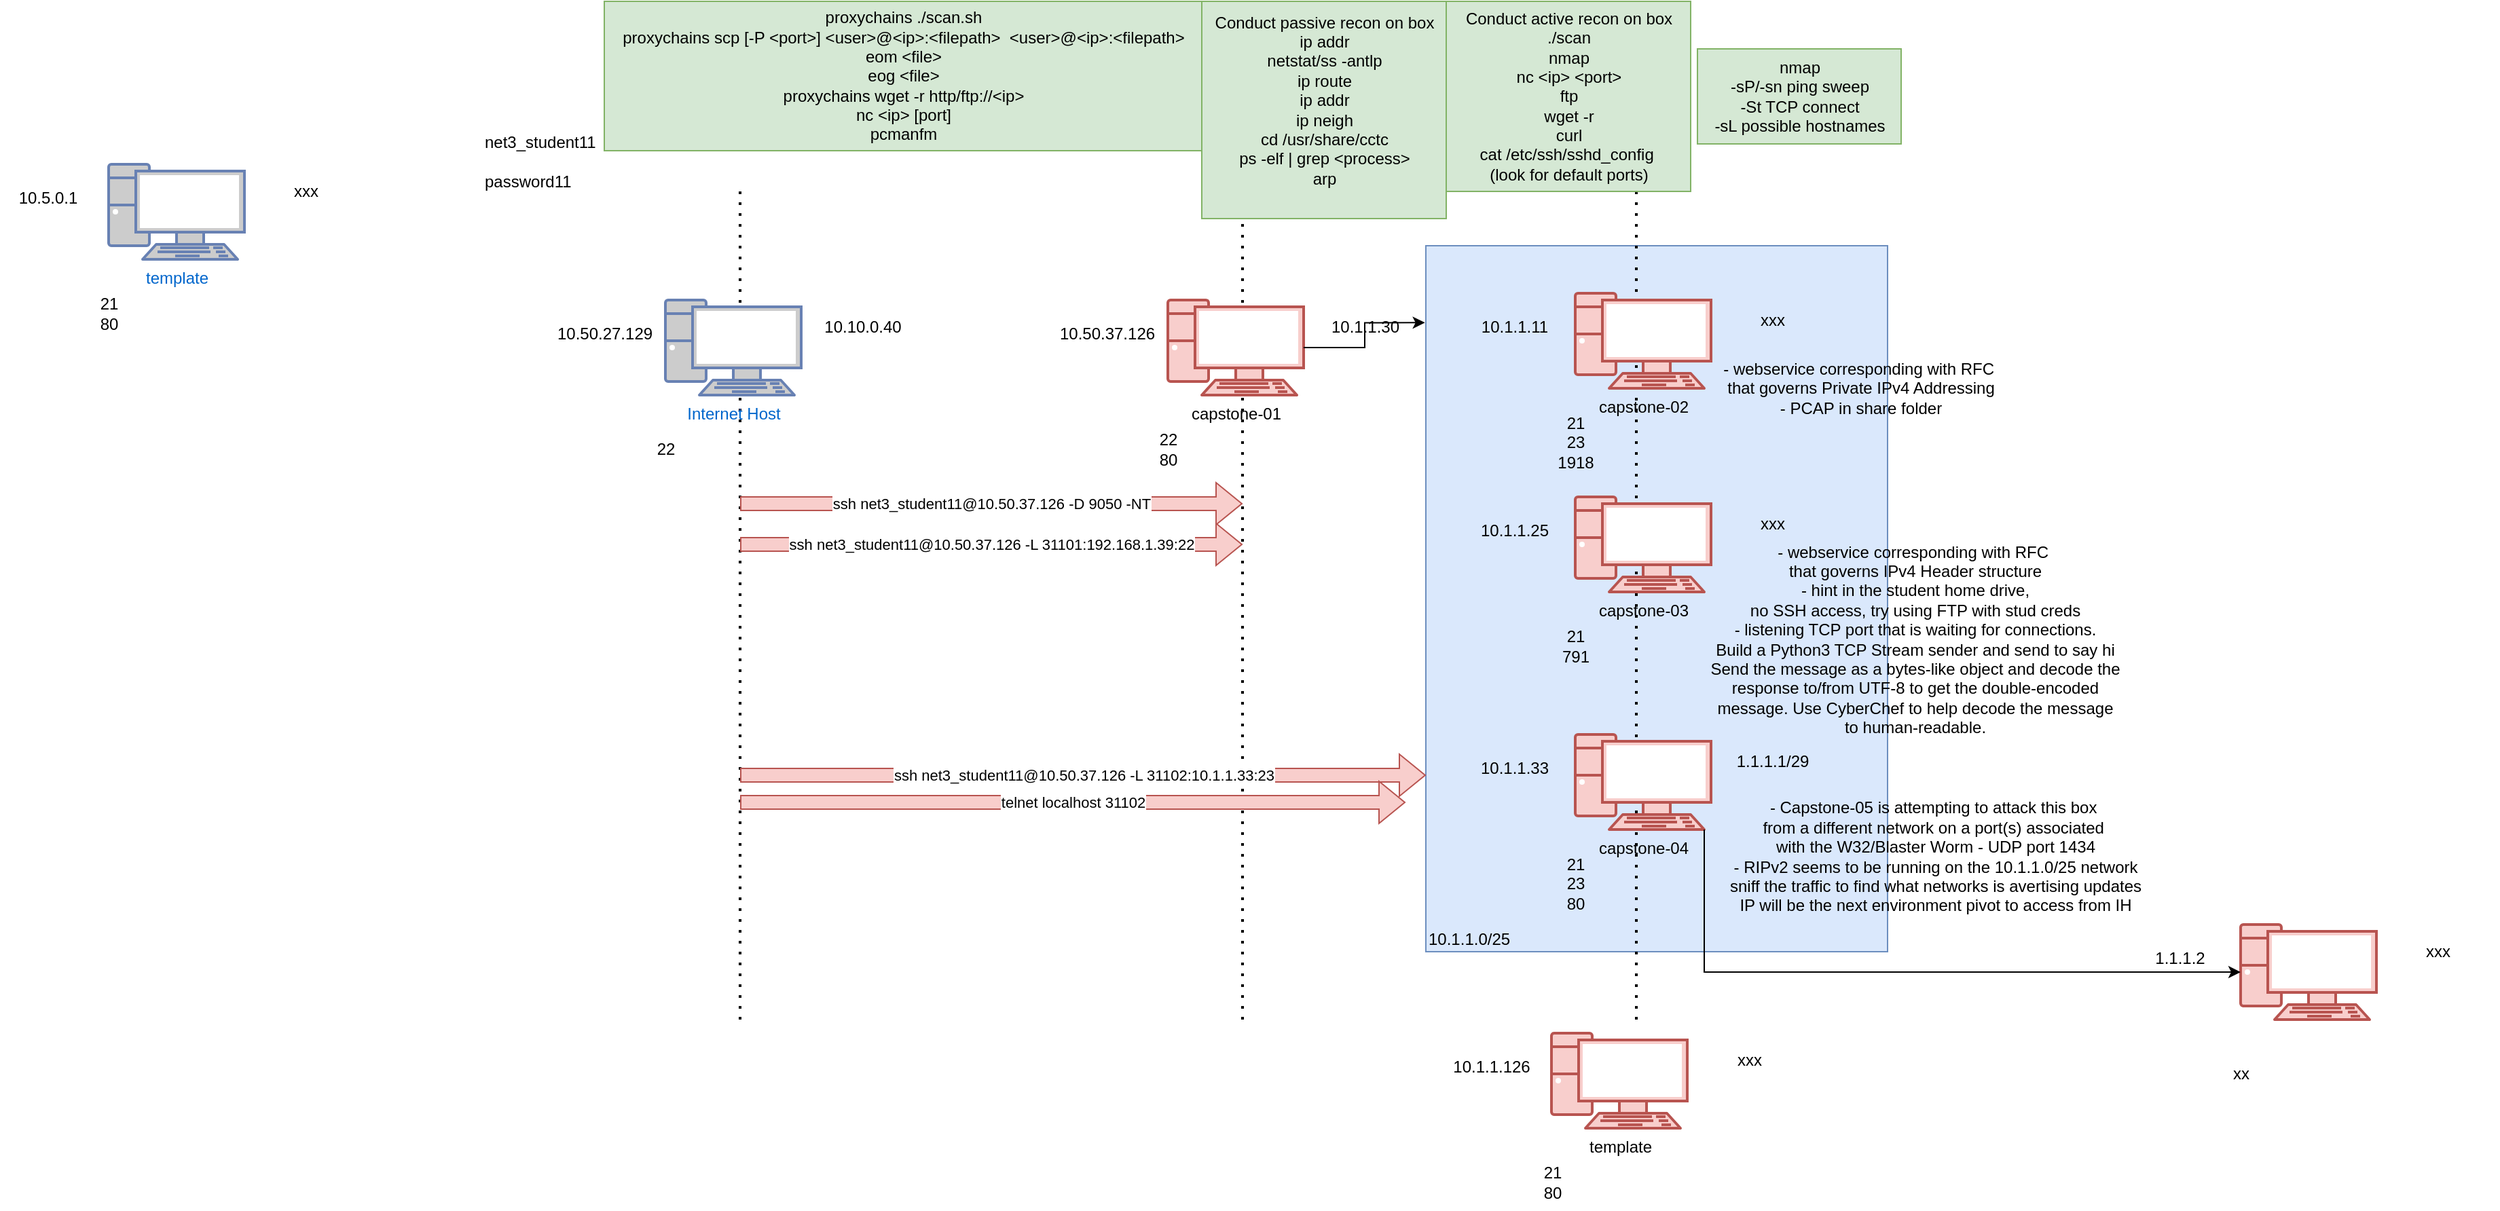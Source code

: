 <mxfile version="24.5.5" type="github">
  <diagram name="Page-1" id="YRNtaUdtWaeOzfIW47Cl">
    <mxGraphModel dx="2284" dy="1878" grid="1" gridSize="10" guides="1" tooltips="1" connect="1" arrows="1" fold="1" page="1" pageScale="1" pageWidth="850" pageHeight="1100" math="0" shadow="0">
      <root>
        <mxCell id="0" />
        <mxCell id="1" parent="0" />
        <mxCell id="WfWBA3N4DgZgR38kRwBX-62" value="&lt;span style=&quot;text-wrap: nowrap;&quot;&gt;10.1.1.0/25&lt;/span&gt;" style="whiteSpace=wrap;html=1;fillColor=#dae8fc;strokeColor=#6c8ebf;align=left;verticalAlign=bottom;" vertex="1" parent="1">
          <mxGeometry x="695" y="120" width="340" height="520" as="geometry" />
        </mxCell>
        <mxCell id="WfWBA3N4DgZgR38kRwBX-25" value="" style="endArrow=none;dashed=1;html=1;dashPattern=1 3;strokeWidth=2;rounded=0;" edge="1" parent="1">
          <mxGeometry width="50" height="50" relative="1" as="geometry">
            <mxPoint x="850" y="690" as="sourcePoint" />
            <mxPoint x="850" y="80" as="targetPoint" />
          </mxGeometry>
        </mxCell>
        <mxCell id="WfWBA3N4DgZgR38kRwBX-24" value="" style="endArrow=none;dashed=1;html=1;dashPattern=1 3;strokeWidth=2;rounded=0;" edge="1" parent="1">
          <mxGeometry width="50" height="50" relative="1" as="geometry">
            <mxPoint x="560" y="690" as="sourcePoint" />
            <mxPoint x="560" y="80" as="targetPoint" />
          </mxGeometry>
        </mxCell>
        <mxCell id="WfWBA3N4DgZgR38kRwBX-23" value="" style="endArrow=none;dashed=1;html=1;dashPattern=1 3;strokeWidth=2;rounded=0;" edge="1" parent="1">
          <mxGeometry width="50" height="50" relative="1" as="geometry">
            <mxPoint x="190" y="690" as="sourcePoint" />
            <mxPoint x="190" y="80" as="targetPoint" />
          </mxGeometry>
        </mxCell>
        <mxCell id="WfWBA3N4DgZgR38kRwBX-2" value="" style="group" vertex="1" connectable="0" parent="1">
          <mxGeometry x="-310" y="40" width="225" height="150" as="geometry" />
        </mxCell>
        <mxCell id="WfWBA3N4DgZgR38kRwBX-3" value="" style="group" vertex="1" connectable="0" parent="WfWBA3N4DgZgR38kRwBX-2">
          <mxGeometry y="20" width="225" height="130" as="geometry" />
        </mxCell>
        <mxCell id="WfWBA3N4DgZgR38kRwBX-4" value="template" style="fontColor=#0066CC;verticalAlign=top;verticalLabelPosition=bottom;labelPosition=center;align=center;html=1;outlineConnect=0;fillColor=#CCCCCC;strokeColor=#6881B3;gradientColor=none;gradientDirection=north;strokeWidth=2;shape=mxgraph.networks.pc;" vertex="1" parent="WfWBA3N4DgZgR38kRwBX-3">
          <mxGeometry x="35" width="100" height="70" as="geometry" />
        </mxCell>
        <mxCell id="WfWBA3N4DgZgR38kRwBX-5" value="21&lt;div&gt;80&lt;/div&gt;" style="text;html=1;align=center;verticalAlign=middle;resizable=0;points=[];autosize=1;strokeColor=none;fillColor=none;" vertex="1" parent="WfWBA3N4DgZgR38kRwBX-3">
          <mxGeometry x="15" y="90" width="40" height="40" as="geometry" />
        </mxCell>
        <mxCell id="WfWBA3N4DgZgR38kRwBX-6" value="xxx" style="text;html=1;align=center;verticalAlign=middle;resizable=0;points=[];autosize=1;strokeColor=none;fillColor=none;" vertex="1" parent="WfWBA3N4DgZgR38kRwBX-3">
          <mxGeometry x="160" y="5" width="40" height="30" as="geometry" />
        </mxCell>
        <mxCell id="WfWBA3N4DgZgR38kRwBX-7" value="10.5.0.1" style="text;html=1;align=center;verticalAlign=middle;resizable=0;points=[];autosize=1;strokeColor=none;fillColor=none;" vertex="1" parent="WfWBA3N4DgZgR38kRwBX-3">
          <mxGeometry x="-45" y="10" width="70" height="30" as="geometry" />
        </mxCell>
        <mxCell id="WfWBA3N4DgZgR38kRwBX-9" value="" style="group" vertex="1" connectable="0" parent="1">
          <mxGeometry x="100" y="140" width="225" height="150" as="geometry" />
        </mxCell>
        <mxCell id="WfWBA3N4DgZgR38kRwBX-10" value="" style="group" vertex="1" connectable="0" parent="WfWBA3N4DgZgR38kRwBX-9">
          <mxGeometry y="20" width="225" height="130" as="geometry" />
        </mxCell>
        <mxCell id="WfWBA3N4DgZgR38kRwBX-11" value="Internet Host" style="fontColor=#0066CC;verticalAlign=top;verticalLabelPosition=bottom;labelPosition=center;align=center;html=1;outlineConnect=0;fillColor=#CCCCCC;strokeColor=#6881B3;gradientColor=none;gradientDirection=north;strokeWidth=2;shape=mxgraph.networks.pc;" vertex="1" parent="WfWBA3N4DgZgR38kRwBX-10">
          <mxGeometry x="35" width="100" height="70" as="geometry" />
        </mxCell>
        <mxCell id="WfWBA3N4DgZgR38kRwBX-12" value="22" style="text;html=1;align=center;verticalAlign=middle;resizable=0;points=[];autosize=1;strokeColor=none;fillColor=none;" vertex="1" parent="WfWBA3N4DgZgR38kRwBX-10">
          <mxGeometry x="15" y="95" width="40" height="30" as="geometry" />
        </mxCell>
        <mxCell id="WfWBA3N4DgZgR38kRwBX-13" value="10.10.0.40" style="text;html=1;align=center;verticalAlign=middle;resizable=0;points=[];autosize=1;strokeColor=none;fillColor=none;" vertex="1" parent="WfWBA3N4DgZgR38kRwBX-10">
          <mxGeometry x="140" y="5" width="80" height="30" as="geometry" />
        </mxCell>
        <mxCell id="WfWBA3N4DgZgR38kRwBX-14" value="10.50.27.129&lt;span style=&quot;color: rgba(0, 0, 0, 0); font-family: monospace; font-size: 0px; text-align: start;&quot;&gt;%3CmxGraphModel%3E%3Croot%3E%3CmxCell%20id%3D%220%22%2F%3E%3CmxCell%20id%3D%221%22%20parent%3D%220%22%2F%3E%3CmxCell%20id%3D%222%22%20value%3D%22%22%20style%3D%22group%22%20vertex%3D%221%22%20connectable%3D%220%22%20parent%3D%221%22%3E%3CmxGeometry%20x%3D%22-310%22%20y%3D%2240%22%20width%3D%22225%22%20height%3D%22150%22%20as%3D%22geometry%22%2F%3E%3C%2FmxCell%3E%3CmxCell%20id%3D%223%22%20value%3D%22%22%20style%3D%22group%22%20vertex%3D%221%22%20connectable%3D%220%22%20parent%3D%222%22%3E%3CmxGeometry%20y%3D%2220%22%20width%3D%22225%22%20height%3D%22130%22%20as%3D%22geometry%22%2F%3E%3C%2FmxCell%3E%3CmxCell%20id%3D%224%22%20value%3D%22template%22%20style%3D%22fontColor%3D%230066CC%3BverticalAlign%3Dtop%3BverticalLabelPosition%3Dbottom%3BlabelPosition%3Dcenter%3Balign%3Dcenter%3Bhtml%3D1%3BoutlineConnect%3D0%3BfillColor%3D%23CCCCCC%3BstrokeColor%3D%236881B3%3BgradientColor%3Dnone%3BgradientDirection%3Dnorth%3BstrokeWidth%3D2%3Bshape%3Dmxgraph.networks.pc%3B%22%20vertex%3D%221%22%20parent%3D%223%22%3E%3CmxGeometry%20x%3D%2235%22%20width%3D%22100%22%20height%3D%2270%22%20as%3D%22geometry%22%2F%3E%3C%2FmxCell%3E%3CmxCell%20id%3D%225%22%20value%3D%2221%26lt%3Bdiv%26gt%3B80%26lt%3B%2Fdiv%26gt%3B%22%20style%3D%22text%3Bhtml%3D1%3Balign%3Dcenter%3BverticalAlign%3Dmiddle%3Bresizable%3D0%3Bpoints%3D%5B%5D%3Bautosize%3D1%3BstrokeColor%3Dnone%3BfillColor%3Dnone%3B%22%20vertex%3D%221%22%20parent%3D%223%22%3E%3CmxGeometry%20x%3D%2215%22%20y%3D%2290%22%20width%3D%2240%22%20height%3D%2240%22%20as%3D%22geometry%22%2F%3E%3C%2FmxCell%3E%3CmxCell%20id%3D%226%22%20value%3D%22xxx%22%20style%3D%22text%3Bhtml%3D1%3Balign%3Dcenter%3BverticalAlign%3Dmiddle%3Bresizable%3D0%3Bpoints%3D%5B%5D%3Bautosize%3D1%3BstrokeColor%3Dnone%3BfillColor%3Dnone%3B%22%20vertex%3D%221%22%20parent%3D%223%22%3E%3CmxGeometry%20x%3D%22160%22%20y%3D%225%22%20width%3D%2240%22%20height%3D%2230%22%20as%3D%22geometry%22%2F%3E%3C%2FmxCell%3E%3CmxCell%20id%3D%227%22%20value%3D%2210.5.0.1%22%20style%3D%22text%3Bhtml%3D1%3Balign%3Dcenter%3BverticalAlign%3Dmiddle%3Bresizable%3D0%3Bpoints%3D%5B%5D%3Bautosize%3D1%3BstrokeColor%3Dnone%3BfillColor%3Dnone%3B%22%20vertex%3D%221%22%20parent%3D%223%22%3E%3CmxGeometry%20x%3D%22-45%22%20y%3D%2210%22%20width%3D%2270%22%20height%3D%2230%22%20as%3D%22geometry%22%2F%3E%3C%2FmxCell%3E%3C%2Froot%3E%3C%2FmxGraphModel%3E&lt;/span&gt;&lt;span style=&quot;color: rgba(0, 0, 0, 0); font-family: monospace; font-size: 0px; text-align: start;&quot;&gt;%3CmxGraphModel%3E%3Croot%3E%3CmxCell%20id%3D%220%22%2F%3E%3CmxCell%20id%3D%221%22%20parent%3D%220%22%2F%3E%3CmxCell%20id%3D%222%22%20value%3D%22%22%20style%3D%22group%22%20vertex%3D%221%22%20connectable%3D%220%22%20parent%3D%221%22%3E%3CmxGeometry%20x%3D%22-310%22%20y%3D%2240%22%20width%3D%22225%22%20height%3D%22150%22%20as%3D%22geometry%22%2F%3E%3C%2FmxCell%3E%3CmxCell%20id%3D%223%22%20value%3D%22%22%20style%3D%22group%22%20vertex%3D%221%22%20connectable%3D%220%22%20parent%3D%222%22%3E%3CmxGeometry%20y%3D%2220%22%20width%3D%22225%22%20height%3D%22130%22%20as%3D%22geometry%22%2F%3E%3C%2FmxCell%3E%3CmxCell%20id%3D%224%22%20value%3D%22template%22%20style%3D%22fontColor%3D%230066CC%3BverticalAlign%3Dtop%3BverticalLabelPosition%3Dbottom%3BlabelPosition%3Dcenter%3Balign%3Dcenter%3Bhtml%3D1%3BoutlineConnect%3D0%3BfillColor%3D%23CCCCCC%3BstrokeColor%3D%236881B3%3BgradientColor%3Dnone%3BgradientDirection%3Dnorth%3BstrokeWidth%3D2%3Bshape%3Dmxgraph.networks.pc%3B%22%20vertex%3D%221%22%20parent%3D%223%22%3E%3CmxGeometry%20x%3D%2235%22%20width%3D%22100%22%20height%3D%2270%22%20as%3D%22geometry%22%2F%3E%3C%2FmxCell%3E%3CmxCell%20id%3D%225%22%20value%3D%2221%26lt%3Bdiv%26gt%3B80%26lt%3B%2Fdiv%26gt%3B%22%20style%3D%22text%3Bhtml%3D1%3Balign%3Dcenter%3BverticalAlign%3Dmiddle%3Bresizable%3D0%3Bpoints%3D%5B%5D%3Bautosize%3D1%3BstrokeColor%3Dnone%3BfillColor%3Dnone%3B%22%20vertex%3D%221%22%20parent%3D%223%22%3E%3CmxGeometry%20x%3D%2215%22%20y%3D%2290%22%20width%3D%2240%22%20height%3D%2240%22%20as%3D%22geometry%22%2F%3E%3C%2FmxCell%3E%3CmxCell%20id%3D%226%22%20value%3D%22xxx%22%20style%3D%22text%3Bhtml%3D1%3Balign%3Dcenter%3BverticalAlign%3Dmiddle%3Bresizable%3D0%3Bpoints%3D%5B%5D%3Bautosize%3D1%3BstrokeColor%3Dnone%3BfillColor%3Dnone%3B%22%20vertex%3D%221%22%20parent%3D%223%22%3E%3CmxGeometry%20x%3D%22160%22%20y%3D%225%22%20width%3D%2240%22%20height%3D%2230%22%20as%3D%22geometry%22%2F%3E%3C%2FmxCell%3E%3CmxCell%20id%3D%227%22%20value%3D%2210.5.0.1%22%20style%3D%22text%3Bhtml%3D1%3Balign%3Dcenter%3BverticalAlign%3Dmiddle%3Bresizable%3D0%3Bpoints%3D%5B%5D%3Bautosize%3D1%3BstrokeColor%3Dnone%3BfillColor%3Dnone%3B%22%20vertex%3D%221%22%20parent%3D%223%22%3E%3CmxGeometry%20x%3D%22-45%22%20y%3D%2210%22%20width%3D%2270%22%20height%3D%2230%22%20as%3D%22geometry%22%2F%3E%3C%2FmxCell%3E%3C%2Froot%3E%3C%2FmxGraphModel%3E&lt;/span&gt;" style="text;html=1;align=center;verticalAlign=middle;resizable=0;points=[];autosize=1;strokeColor=none;fillColor=none;" vertex="1" parent="WfWBA3N4DgZgR38kRwBX-10">
          <mxGeometry x="-55" y="10" width="90" height="30" as="geometry" />
        </mxCell>
        <mxCell id="WfWBA3N4DgZgR38kRwBX-17" value="" style="group" vertex="1" connectable="0" parent="1">
          <mxGeometry x="470" y="140" width="225" height="150" as="geometry" />
        </mxCell>
        <mxCell id="WfWBA3N4DgZgR38kRwBX-18" value="" style="group" vertex="1" connectable="0" parent="WfWBA3N4DgZgR38kRwBX-17">
          <mxGeometry y="20" width="225" height="130" as="geometry" />
        </mxCell>
        <mxCell id="WfWBA3N4DgZgR38kRwBX-19" value="capstone-01" style="verticalAlign=top;verticalLabelPosition=bottom;labelPosition=center;align=center;html=1;outlineConnect=0;fillColor=#f8cecc;strokeColor=#b85450;gradientDirection=north;strokeWidth=2;shape=mxgraph.networks.pc;" vertex="1" parent="WfWBA3N4DgZgR38kRwBX-18">
          <mxGeometry x="35" width="100" height="70" as="geometry" />
        </mxCell>
        <mxCell id="WfWBA3N4DgZgR38kRwBX-20" value="22&lt;div&gt;80&lt;/div&gt;" style="text;html=1;align=center;verticalAlign=middle;resizable=0;points=[];autosize=1;strokeColor=none;fillColor=none;" vertex="1" parent="WfWBA3N4DgZgR38kRwBX-18">
          <mxGeometry x="15" y="90" width="40" height="40" as="geometry" />
        </mxCell>
        <mxCell id="WfWBA3N4DgZgR38kRwBX-21" value="10.1.1.30" style="text;html=1;align=center;verticalAlign=middle;resizable=0;points=[];autosize=1;strokeColor=none;fillColor=none;" vertex="1" parent="WfWBA3N4DgZgR38kRwBX-18">
          <mxGeometry x="145" y="5" width="70" height="30" as="geometry" />
        </mxCell>
        <mxCell id="WfWBA3N4DgZgR38kRwBX-22" value="10.50.37.126" style="text;html=1;align=center;verticalAlign=middle;resizable=0;points=[];autosize=1;strokeColor=none;fillColor=none;" vertex="1" parent="WfWBA3N4DgZgR38kRwBX-18">
          <mxGeometry x="-55" y="10" width="90" height="30" as="geometry" />
        </mxCell>
        <mxCell id="WfWBA3N4DgZgR38kRwBX-26" value="" style="group" vertex="1" connectable="0" parent="1">
          <mxGeometry x="752.5" y="680" width="225" height="150" as="geometry" />
        </mxCell>
        <mxCell id="WfWBA3N4DgZgR38kRwBX-27" value="" style="group" vertex="1" connectable="0" parent="WfWBA3N4DgZgR38kRwBX-26">
          <mxGeometry y="20" width="225" height="130" as="geometry" />
        </mxCell>
        <mxCell id="WfWBA3N4DgZgR38kRwBX-28" value="template" style="verticalAlign=top;verticalLabelPosition=bottom;labelPosition=center;align=center;html=1;outlineConnect=0;fillColor=#f8cecc;strokeColor=#b85450;gradientDirection=north;strokeWidth=2;shape=mxgraph.networks.pc;" vertex="1" parent="WfWBA3N4DgZgR38kRwBX-27">
          <mxGeometry x="35" width="100" height="70" as="geometry" />
        </mxCell>
        <mxCell id="WfWBA3N4DgZgR38kRwBX-29" value="21&lt;div&gt;80&lt;/div&gt;" style="text;html=1;align=center;verticalAlign=middle;resizable=0;points=[];autosize=1;strokeColor=none;fillColor=none;" vertex="1" parent="WfWBA3N4DgZgR38kRwBX-27">
          <mxGeometry x="15" y="90" width="40" height="40" as="geometry" />
        </mxCell>
        <mxCell id="WfWBA3N4DgZgR38kRwBX-30" value="xxx" style="text;html=1;align=center;verticalAlign=middle;resizable=0;points=[];autosize=1;strokeColor=none;fillColor=none;" vertex="1" parent="WfWBA3N4DgZgR38kRwBX-27">
          <mxGeometry x="160" y="5" width="40" height="30" as="geometry" />
        </mxCell>
        <mxCell id="WfWBA3N4DgZgR38kRwBX-31" value="10.1.1.126" style="text;html=1;align=center;verticalAlign=middle;resizable=0;points=[];autosize=1;strokeColor=none;fillColor=none;" vertex="1" parent="WfWBA3N4DgZgR38kRwBX-27">
          <mxGeometry x="-50" y="10" width="80" height="30" as="geometry" />
        </mxCell>
        <mxCell id="WfWBA3N4DgZgR38kRwBX-32" value="net3_student11&#xa;&#xa;password11" style="text;whiteSpace=wrap;" vertex="1" parent="1">
          <mxGeometry y="30" width="180" height="40" as="geometry" />
        </mxCell>
        <mxCell id="WfWBA3N4DgZgR38kRwBX-33" value="Conduct passive recon on box&lt;div&gt;ip addr&lt;/div&gt;&lt;div&gt;netstat/ss -antlp&lt;/div&gt;&lt;div&gt;ip route&lt;/div&gt;&lt;div&gt;ip addr&lt;/div&gt;&lt;div&gt;ip neigh&lt;/div&gt;&lt;div&gt;cd /usr/share/cctc&lt;/div&gt;&lt;div&gt;ps -elf | grep &amp;lt;process&amp;gt;&lt;/div&gt;&lt;div&gt;arp&lt;/div&gt;&lt;div&gt;&lt;br&gt;&lt;/div&gt;" style="text;html=1;align=center;verticalAlign=middle;resizable=0;points=[];autosize=1;strokeColor=#82b366;fillColor=#d5e8d4;" vertex="1" parent="1">
          <mxGeometry x="530" y="-60" width="180" height="160" as="geometry" />
        </mxCell>
        <mxCell id="WfWBA3N4DgZgR38kRwBX-34" value="&lt;div&gt;Conduct active recon on box&lt;/div&gt;&lt;div&gt;./scan&lt;/div&gt;&lt;div&gt;nmap&lt;/div&gt;&lt;div&gt;nc &amp;lt;ip&amp;gt; &amp;lt;port&amp;gt;&lt;/div&gt;&lt;div&gt;ftp&lt;/div&gt;&lt;div&gt;wget -r&lt;/div&gt;&lt;div&gt;curl&lt;/div&gt;&lt;div&gt;cat /etc/ssh/sshd_config&amp;nbsp;&lt;/div&gt;&lt;div&gt;(look for default ports)&lt;/div&gt;" style="text;html=1;align=center;verticalAlign=middle;resizable=0;points=[];autosize=1;strokeColor=#82b366;fillColor=#d5e8d4;" vertex="1" parent="1">
          <mxGeometry x="710" y="-60" width="180" height="140" as="geometry" />
        </mxCell>
        <mxCell id="WfWBA3N4DgZgR38kRwBX-35" value="proxychains ./scan.sh&lt;div&gt;proxychains scp [-P &amp;lt;port&amp;gt;] &amp;lt;user&amp;gt;@&amp;lt;ip&amp;gt;:&amp;lt;filepath&amp;gt;&amp;nbsp; &amp;lt;user&amp;gt;@&amp;lt;ip&amp;gt;:&amp;lt;filepath&amp;gt;&lt;/div&gt;&lt;div&gt;eom &amp;lt;file&amp;gt;&lt;/div&gt;&lt;div&gt;eog &amp;lt;file&amp;gt;&lt;/div&gt;&lt;div&gt;proxychains wget -r http/ftp://&amp;lt;ip&amp;gt;&lt;/div&gt;&lt;div&gt;nc &amp;lt;ip&amp;gt; [port]&lt;/div&gt;&lt;div&gt;pcmanfm&lt;/div&gt;" style="text;html=1;align=center;verticalAlign=middle;resizable=0;points=[];autosize=1;strokeColor=#82b366;fillColor=#d5e8d4;" vertex="1" parent="1">
          <mxGeometry x="90" y="-60" width="440" height="110" as="geometry" />
        </mxCell>
        <mxCell id="WfWBA3N4DgZgR38kRwBX-36" value="ssh net3_student11@10.50.37.126 -D 9050 -NT" style="shape=flexArrow;endArrow=classic;html=1;rounded=0;fillColor=#f8cecc;strokeColor=#b85450;" edge="1" parent="1">
          <mxGeometry width="50" height="50" relative="1" as="geometry">
            <mxPoint x="190" y="310" as="sourcePoint" />
            <mxPoint x="560" y="310" as="targetPoint" />
          </mxGeometry>
        </mxCell>
        <mxCell id="WfWBA3N4DgZgR38kRwBX-63" value="ssh net3_student11@10.50.37.126 -L 31101:192.168.1.39:22" style="shape=flexArrow;endArrow=classic;html=1;rounded=0;fillColor=#f8cecc;strokeColor=#b85450;" edge="1" parent="1">
          <mxGeometry width="50" height="50" relative="1" as="geometry">
            <mxPoint x="190" y="340" as="sourcePoint" />
            <mxPoint x="560" y="340" as="targetPoint" />
          </mxGeometry>
        </mxCell>
        <mxCell id="WfWBA3N4DgZgR38kRwBX-68" value="nmap&lt;div&gt;-sP/-sn ping sweep&lt;/div&gt;&lt;div&gt;-St TCP connect&lt;/div&gt;&lt;div&gt;-sL possible hostnames&lt;/div&gt;" style="text;html=1;align=center;verticalAlign=middle;resizable=0;points=[];autosize=1;strokeColor=#82b366;fillColor=#d5e8d4;" vertex="1" parent="1">
          <mxGeometry x="895" y="-25" width="150" height="70" as="geometry" />
        </mxCell>
        <mxCell id="WfWBA3N4DgZgR38kRwBX-69" style="edgeStyle=orthogonalEdgeStyle;rounded=0;orthogonalLoop=1;jettySize=auto;html=1;exitX=1;exitY=0.5;exitDx=0;exitDy=0;exitPerimeter=0;entryX=-0.002;entryY=0.109;entryDx=0;entryDy=0;entryPerimeter=0;" edge="1" parent="1" source="WfWBA3N4DgZgR38kRwBX-19" target="WfWBA3N4DgZgR38kRwBX-62">
          <mxGeometry relative="1" as="geometry" />
        </mxCell>
        <mxCell id="WfWBA3N4DgZgR38kRwBX-72" value="" style="group" vertex="1" connectable="0" parent="1">
          <mxGeometry x="725" y="155" width="405" height="140" as="geometry" />
        </mxCell>
        <mxCell id="WfWBA3N4DgZgR38kRwBX-64" value="- webservice corresponding with RFC&amp;nbsp;&lt;div&gt;that governs Private IPv4 Addressing&lt;div&gt;- PCAP in share folder&lt;/div&gt;&lt;/div&gt;" style="text;html=1;align=center;verticalAlign=middle;resizable=0;points=[];autosize=1;strokeColor=none;fillColor=none;" vertex="1" parent="WfWBA3N4DgZgR38kRwBX-72">
          <mxGeometry x="175" y="40" width="230" height="60" as="geometry" />
        </mxCell>
        <mxCell id="WfWBA3N4DgZgR38kRwBX-39" value="capstone-02" style="verticalAlign=top;verticalLabelPosition=bottom;labelPosition=center;align=center;html=1;outlineConnect=0;fillColor=#f8cecc;strokeColor=#b85450;gradientDirection=north;strokeWidth=2;shape=mxgraph.networks.pc;" vertex="1" parent="WfWBA3N4DgZgR38kRwBX-72">
          <mxGeometry x="80" width="100" height="70" as="geometry" />
        </mxCell>
        <mxCell id="WfWBA3N4DgZgR38kRwBX-40" value="21&lt;div&gt;23&lt;/div&gt;&lt;div&gt;1918&lt;/div&gt;" style="text;html=1;align=center;verticalAlign=middle;resizable=0;points=[];autosize=1;strokeColor=none;fillColor=none;" vertex="1" parent="WfWBA3N4DgZgR38kRwBX-72">
          <mxGeometry x="55" y="80" width="50" height="60" as="geometry" />
        </mxCell>
        <mxCell id="WfWBA3N4DgZgR38kRwBX-41" value="xxx" style="text;html=1;align=center;verticalAlign=middle;resizable=0;points=[];autosize=1;strokeColor=none;fillColor=none;" vertex="1" parent="WfWBA3N4DgZgR38kRwBX-72">
          <mxGeometry x="205" y="5" width="40" height="30" as="geometry" />
        </mxCell>
        <mxCell id="WfWBA3N4DgZgR38kRwBX-42" value="10.1.1.11" style="text;html=1;align=center;verticalAlign=middle;resizable=0;points=[];autosize=1;strokeColor=none;fillColor=none;" vertex="1" parent="WfWBA3N4DgZgR38kRwBX-72">
          <mxGeometry y="10" width="70" height="30" as="geometry" />
        </mxCell>
        <mxCell id="WfWBA3N4DgZgR38kRwBX-73" value="" style="group" vertex="1" connectable="0" parent="1">
          <mxGeometry x="770" y="285" width="450" height="205" as="geometry" />
        </mxCell>
        <mxCell id="WfWBA3N4DgZgR38kRwBX-43" value="" style="group" vertex="1" connectable="0" parent="WfWBA3N4DgZgR38kRwBX-73">
          <mxGeometry width="225" height="150" as="geometry" />
        </mxCell>
        <mxCell id="WfWBA3N4DgZgR38kRwBX-44" value="" style="group" vertex="1" connectable="0" parent="WfWBA3N4DgZgR38kRwBX-43">
          <mxGeometry y="20" width="225" height="130" as="geometry" />
        </mxCell>
        <mxCell id="WfWBA3N4DgZgR38kRwBX-45" value="capstone-03" style="verticalAlign=top;verticalLabelPosition=bottom;labelPosition=center;align=center;html=1;outlineConnect=0;fillColor=#f8cecc;strokeColor=#b85450;gradientDirection=north;strokeWidth=2;shape=mxgraph.networks.pc;" vertex="1" parent="WfWBA3N4DgZgR38kRwBX-44">
          <mxGeometry x="35" width="100" height="70" as="geometry" />
        </mxCell>
        <mxCell id="WfWBA3N4DgZgR38kRwBX-46" value="21&lt;div&gt;791&lt;/div&gt;" style="text;html=1;align=center;verticalAlign=middle;resizable=0;points=[];autosize=1;strokeColor=none;fillColor=none;" vertex="1" parent="WfWBA3N4DgZgR38kRwBX-44">
          <mxGeometry x="15" y="90" width="40" height="40" as="geometry" />
        </mxCell>
        <mxCell id="WfWBA3N4DgZgR38kRwBX-47" value="xxx" style="text;html=1;align=center;verticalAlign=middle;resizable=0;points=[];autosize=1;strokeColor=none;fillColor=none;" vertex="1" parent="WfWBA3N4DgZgR38kRwBX-44">
          <mxGeometry x="160" y="5" width="40" height="30" as="geometry" />
        </mxCell>
        <mxCell id="WfWBA3N4DgZgR38kRwBX-48" value="10.1.1.25" style="text;html=1;align=center;verticalAlign=middle;resizable=0;points=[];autosize=1;strokeColor=none;fillColor=none;" vertex="1" parent="WfWBA3N4DgZgR38kRwBX-44">
          <mxGeometry x="-45" y="10" width="70" height="30" as="geometry" />
        </mxCell>
        <mxCell id="WfWBA3N4DgZgR38kRwBX-65" value="- webservice corresponding with RFC&amp;nbsp;&lt;div&gt;that governs IPv4 Header structure&lt;div&gt;- hint in the student home drive,&lt;/div&gt;&lt;/div&gt;&lt;div&gt;no SSH access, try using FTP with stud creds&lt;/div&gt;&lt;div&gt;- listening TCP port that is waiting for connections.&lt;/div&gt;&lt;div&gt;Build a Python3 TCP Stream sender and send to say hi&lt;/div&gt;&lt;div&gt;Send the message as a bytes-like object and decode the&lt;/div&gt;&lt;div&gt;response to/from UTF-8 to get the double-encoded&lt;/div&gt;&lt;div&gt;message. Use CyberChef to help decode the message&lt;/div&gt;&lt;div&gt;to human-readable.&lt;/div&gt;" style="text;html=1;align=center;verticalAlign=middle;resizable=0;points=[];autosize=1;strokeColor=none;fillColor=none;" vertex="1" parent="WfWBA3N4DgZgR38kRwBX-73">
          <mxGeometry x="120" y="45" width="330" height="160" as="geometry" />
        </mxCell>
        <mxCell id="WfWBA3N4DgZgR38kRwBX-74" value="" style="group" vertex="1" connectable="0" parent="1">
          <mxGeometry x="770" y="460" width="465" height="160" as="geometry" />
        </mxCell>
        <mxCell id="WfWBA3N4DgZgR38kRwBX-55" value="" style="group" vertex="1" connectable="0" parent="WfWBA3N4DgZgR38kRwBX-74">
          <mxGeometry width="225" height="160" as="geometry" />
        </mxCell>
        <mxCell id="WfWBA3N4DgZgR38kRwBX-56" value="" style="group" vertex="1" connectable="0" parent="WfWBA3N4DgZgR38kRwBX-55">
          <mxGeometry y="20" width="225" height="140" as="geometry" />
        </mxCell>
        <mxCell id="WfWBA3N4DgZgR38kRwBX-57" value="capstone-04" style="verticalAlign=top;verticalLabelPosition=bottom;labelPosition=center;align=center;html=1;outlineConnect=0;fillColor=#f8cecc;strokeColor=#b85450;gradientDirection=north;strokeWidth=2;shape=mxgraph.networks.pc;" vertex="1" parent="WfWBA3N4DgZgR38kRwBX-56">
          <mxGeometry x="35" width="100" height="70" as="geometry" />
        </mxCell>
        <mxCell id="WfWBA3N4DgZgR38kRwBX-58" value="21&lt;div&gt;23&lt;/div&gt;&lt;div&gt;80&lt;/div&gt;" style="text;html=1;align=center;verticalAlign=middle;resizable=0;points=[];autosize=1;strokeColor=none;fillColor=none;" vertex="1" parent="WfWBA3N4DgZgR38kRwBX-56">
          <mxGeometry x="15" y="80" width="40" height="60" as="geometry" />
        </mxCell>
        <mxCell id="WfWBA3N4DgZgR38kRwBX-59" value="1.1.1.1/29" style="text;html=1;align=center;verticalAlign=middle;resizable=0;points=[];autosize=1;strokeColor=none;fillColor=none;" vertex="1" parent="WfWBA3N4DgZgR38kRwBX-56">
          <mxGeometry x="140" y="5" width="80" height="30" as="geometry" />
        </mxCell>
        <mxCell id="WfWBA3N4DgZgR38kRwBX-60" value="10.1.1.33" style="text;html=1;align=center;verticalAlign=middle;resizable=0;points=[];autosize=1;strokeColor=none;fillColor=none;" vertex="1" parent="WfWBA3N4DgZgR38kRwBX-56">
          <mxGeometry x="-45" y="10" width="70" height="30" as="geometry" />
        </mxCell>
        <mxCell id="WfWBA3N4DgZgR38kRwBX-67" value="- Capstone-05 is attempting to attack this box&amp;nbsp;&lt;div&gt;from a different network on a port(s) associated&amp;nbsp;&lt;/div&gt;&lt;div&gt;with&amp;nbsp;&lt;span style=&quot;background-color: initial;&quot;&gt;the W32/Blaster Worm -&amp;nbsp;&lt;/span&gt;&lt;span style=&quot;background-color: initial;&quot;&gt;UDP port 1434&lt;/span&gt;&lt;/div&gt;&lt;div&gt;&lt;span style=&quot;background-color: initial;&quot;&gt;- RIPv2 seems to be running on the 10.1.1.0/25 network&lt;/span&gt;&lt;/div&gt;&lt;div&gt;&lt;span style=&quot;background-color: initial;&quot;&gt;sniff the traffic to find what networks is avertising updates&lt;/span&gt;&lt;/div&gt;&lt;div&gt;&lt;span style=&quot;background-color: initial;&quot;&gt;IP will be the next environment pivot to access from IH&lt;/span&gt;&lt;/div&gt;" style="text;html=1;align=center;verticalAlign=middle;resizable=0;points=[];autosize=1;strokeColor=none;fillColor=none;" vertex="1" parent="WfWBA3N4DgZgR38kRwBX-74">
          <mxGeometry x="135" y="60" width="330" height="100" as="geometry" />
        </mxCell>
        <mxCell id="WfWBA3N4DgZgR38kRwBX-75" value="ssh net3_student11@10.50.37.126 -L 31102:10.1.1.33:23" style="shape=flexArrow;endArrow=classic;html=1;rounded=0;fillColor=#f8cecc;strokeColor=#b85450;entryX=0;entryY=0.75;entryDx=0;entryDy=0;" edge="1" parent="1" target="WfWBA3N4DgZgR38kRwBX-62">
          <mxGeometry width="50" height="50" relative="1" as="geometry">
            <mxPoint x="190" y="510" as="sourcePoint" />
            <mxPoint x="560" y="510" as="targetPoint" />
          </mxGeometry>
        </mxCell>
        <mxCell id="WfWBA3N4DgZgR38kRwBX-76" value="telnet localhost 31102" style="shape=flexArrow;endArrow=classic;html=1;rounded=0;fillColor=#f8cecc;strokeColor=#b85450;" edge="1" parent="1">
          <mxGeometry width="50" height="50" relative="1" as="geometry">
            <mxPoint x="190" y="530" as="sourcePoint" />
            <mxPoint x="680" y="530" as="targetPoint" />
          </mxGeometry>
        </mxCell>
        <mxCell id="WfWBA3N4DgZgR38kRwBX-77" value="" style="group" vertex="1" connectable="0" parent="1">
          <mxGeometry x="1260" y="600" width="225" height="150" as="geometry" />
        </mxCell>
        <mxCell id="WfWBA3N4DgZgR38kRwBX-78" value="" style="group" vertex="1" connectable="0" parent="WfWBA3N4DgZgR38kRwBX-77">
          <mxGeometry y="20" width="225" height="130" as="geometry" />
        </mxCell>
        <mxCell id="WfWBA3N4DgZgR38kRwBX-79" value="" style="verticalAlign=top;verticalLabelPosition=bottom;labelPosition=center;align=center;html=1;outlineConnect=0;fillColor=#f8cecc;strokeColor=#b85450;gradientDirection=north;strokeWidth=2;shape=mxgraph.networks.pc;" vertex="1" parent="WfWBA3N4DgZgR38kRwBX-78">
          <mxGeometry x="35" width="100" height="70" as="geometry" />
        </mxCell>
        <mxCell id="WfWBA3N4DgZgR38kRwBX-80" value="xx" style="text;html=1;align=center;verticalAlign=middle;resizable=0;points=[];autosize=1;strokeColor=none;fillColor=none;" vertex="1" parent="WfWBA3N4DgZgR38kRwBX-78">
          <mxGeometry x="15" y="95" width="40" height="30" as="geometry" />
        </mxCell>
        <mxCell id="WfWBA3N4DgZgR38kRwBX-81" value="xxx" style="text;html=1;align=center;verticalAlign=middle;resizable=0;points=[];autosize=1;strokeColor=none;fillColor=none;" vertex="1" parent="WfWBA3N4DgZgR38kRwBX-78">
          <mxGeometry x="160" y="5" width="40" height="30" as="geometry" />
        </mxCell>
        <mxCell id="WfWBA3N4DgZgR38kRwBX-82" value="1.1.1.2" style="text;html=1;align=center;verticalAlign=middle;resizable=0;points=[];autosize=1;strokeColor=none;fillColor=none;" vertex="1" parent="WfWBA3N4DgZgR38kRwBX-78">
          <mxGeometry x="-40" y="10" width="60" height="30" as="geometry" />
        </mxCell>
        <mxCell id="WfWBA3N4DgZgR38kRwBX-83" style="edgeStyle=orthogonalEdgeStyle;rounded=0;orthogonalLoop=1;jettySize=auto;html=1;exitX=0.95;exitY=1;exitDx=0;exitDy=0;exitPerimeter=0;entryX=0;entryY=0.5;entryDx=0;entryDy=0;entryPerimeter=0;" edge="1" parent="1" source="WfWBA3N4DgZgR38kRwBX-57" target="WfWBA3N4DgZgR38kRwBX-79">
          <mxGeometry relative="1" as="geometry" />
        </mxCell>
      </root>
    </mxGraphModel>
  </diagram>
</mxfile>
